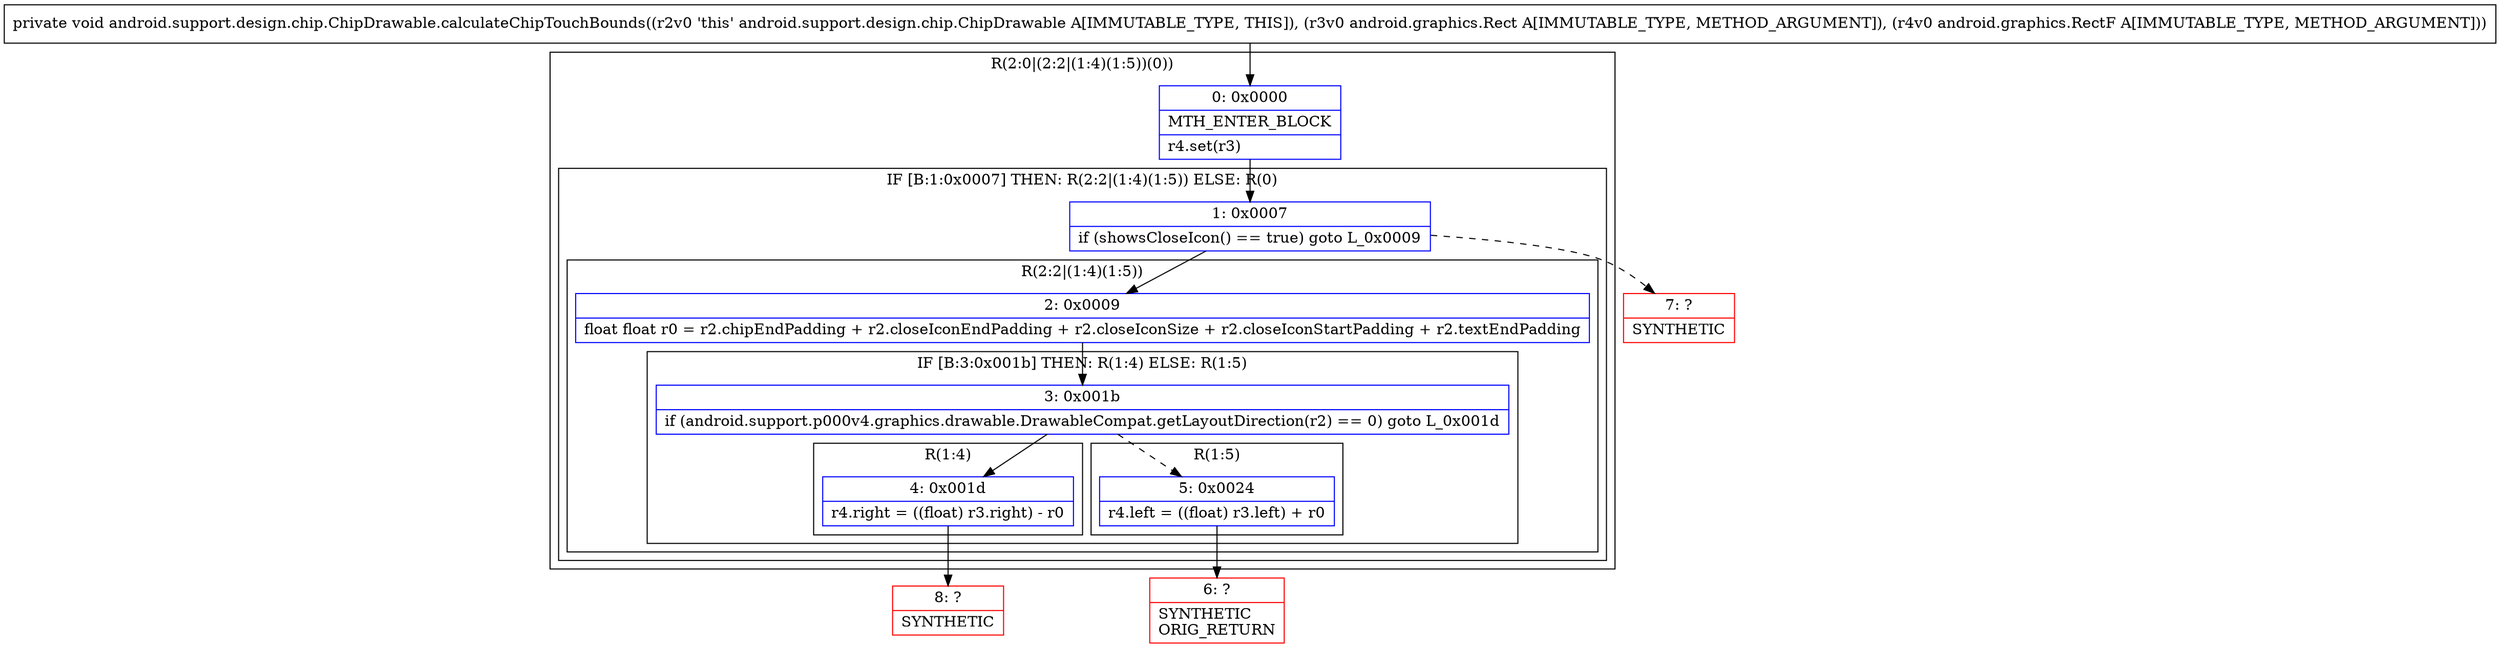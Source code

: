 digraph "CFG forandroid.support.design.chip.ChipDrawable.calculateChipTouchBounds(Landroid\/graphics\/Rect;Landroid\/graphics\/RectF;)V" {
subgraph cluster_Region_817120521 {
label = "R(2:0|(2:2|(1:4)(1:5))(0))";
node [shape=record,color=blue];
Node_0 [shape=record,label="{0\:\ 0x0000|MTH_ENTER_BLOCK\l|r4.set(r3)\l}"];
subgraph cluster_IfRegion_1294745585 {
label = "IF [B:1:0x0007] THEN: R(2:2|(1:4)(1:5)) ELSE: R(0)";
node [shape=record,color=blue];
Node_1 [shape=record,label="{1\:\ 0x0007|if (showsCloseIcon() == true) goto L_0x0009\l}"];
subgraph cluster_Region_1708823510 {
label = "R(2:2|(1:4)(1:5))";
node [shape=record,color=blue];
Node_2 [shape=record,label="{2\:\ 0x0009|float float r0 = r2.chipEndPadding + r2.closeIconEndPadding + r2.closeIconSize + r2.closeIconStartPadding + r2.textEndPadding\l}"];
subgraph cluster_IfRegion_1858839046 {
label = "IF [B:3:0x001b] THEN: R(1:4) ELSE: R(1:5)";
node [shape=record,color=blue];
Node_3 [shape=record,label="{3\:\ 0x001b|if (android.support.p000v4.graphics.drawable.DrawableCompat.getLayoutDirection(r2) == 0) goto L_0x001d\l}"];
subgraph cluster_Region_17860091 {
label = "R(1:4)";
node [shape=record,color=blue];
Node_4 [shape=record,label="{4\:\ 0x001d|r4.right = ((float) r3.right) \- r0\l}"];
}
subgraph cluster_Region_1278880807 {
label = "R(1:5)";
node [shape=record,color=blue];
Node_5 [shape=record,label="{5\:\ 0x0024|r4.left = ((float) r3.left) + r0\l}"];
}
}
}
subgraph cluster_Region_1648561311 {
label = "R(0)";
node [shape=record,color=blue];
}
}
}
Node_6 [shape=record,color=red,label="{6\:\ ?|SYNTHETIC\lORIG_RETURN\l}"];
Node_7 [shape=record,color=red,label="{7\:\ ?|SYNTHETIC\l}"];
Node_8 [shape=record,color=red,label="{8\:\ ?|SYNTHETIC\l}"];
MethodNode[shape=record,label="{private void android.support.design.chip.ChipDrawable.calculateChipTouchBounds((r2v0 'this' android.support.design.chip.ChipDrawable A[IMMUTABLE_TYPE, THIS]), (r3v0 android.graphics.Rect A[IMMUTABLE_TYPE, METHOD_ARGUMENT]), (r4v0 android.graphics.RectF A[IMMUTABLE_TYPE, METHOD_ARGUMENT])) }"];
MethodNode -> Node_0;
Node_0 -> Node_1;
Node_1 -> Node_2;
Node_1 -> Node_7[style=dashed];
Node_2 -> Node_3;
Node_3 -> Node_4;
Node_3 -> Node_5[style=dashed];
Node_4 -> Node_8;
Node_5 -> Node_6;
}

